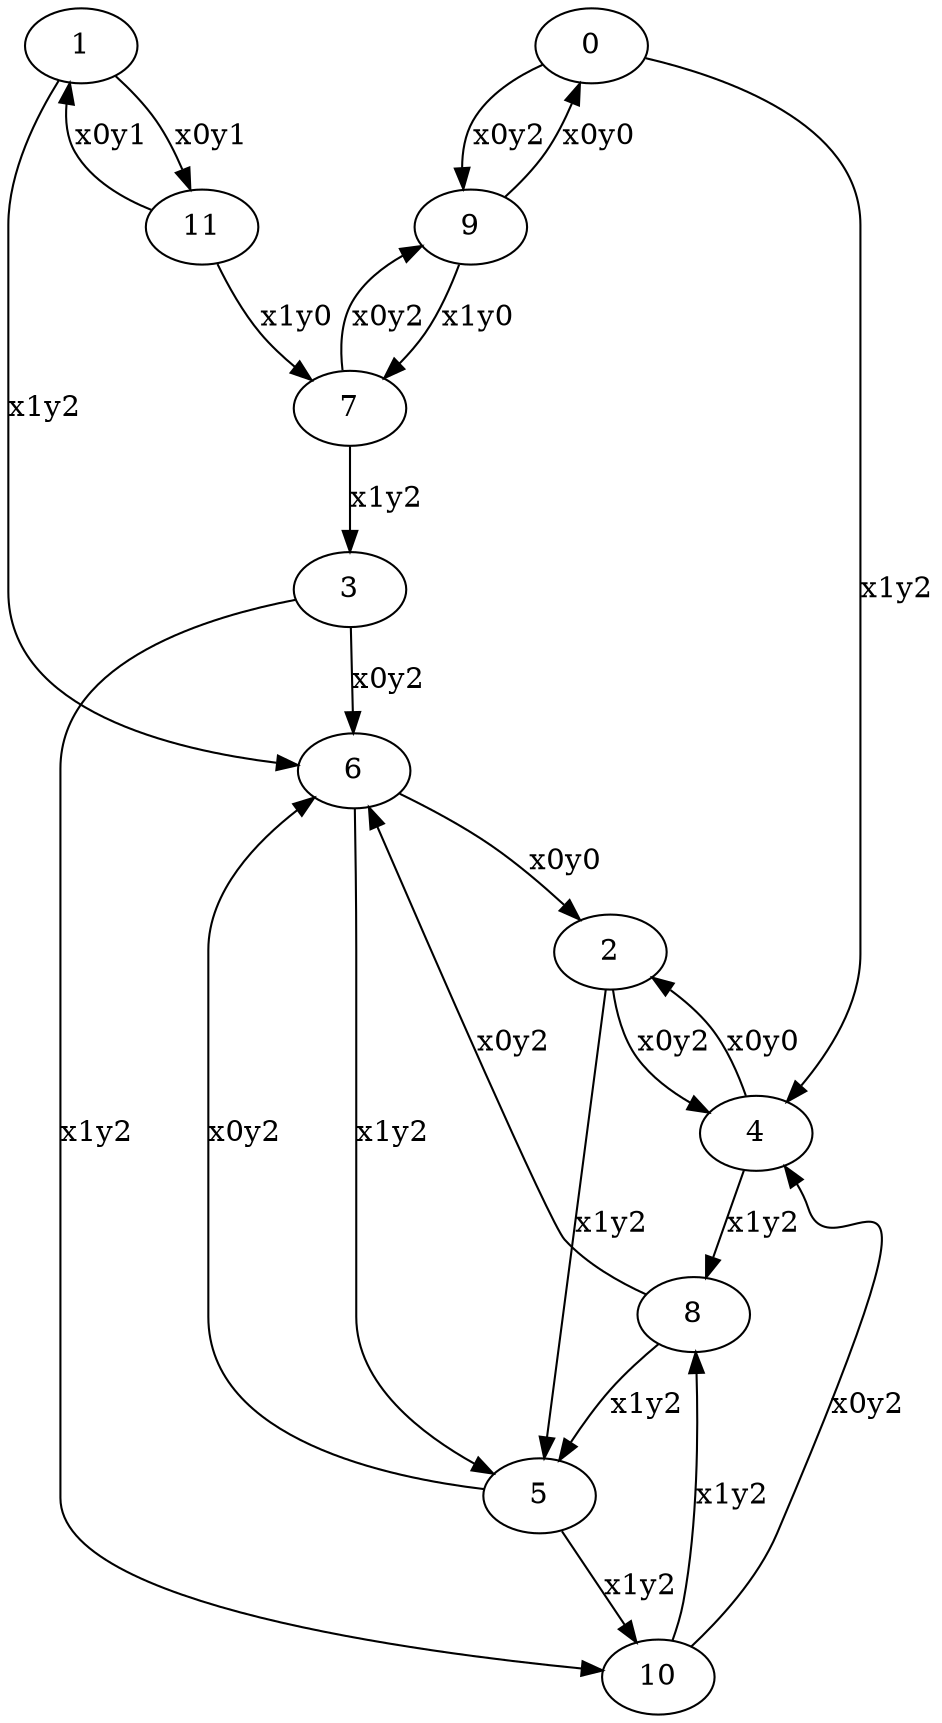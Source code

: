 digraph {
	0 -> 9[label=x0y2];
	0 -> 4[label=x1y2];
	1 -> 11[label=x0y1];
	1 -> 6[label=x1y2];
	2 -> 4[label=x0y2];
	2 -> 5[label=x1y2];
	3 -> 6[label=x0y2];
	3 -> 10[label=x1y2];
	4 -> 2[label=x0y0];
	4 -> 8[label=x1y2];
	5 -> 6[label=x0y2];
	5 -> 10[label=x1y2];
	6 -> 2[label=x0y0];
	6 -> 5[label=x1y2];
	7 -> 9[label=x0y2];
	7 -> 3[label=x1y2];
	8 -> 6[label=x0y2];
	8 -> 5[label=x1y2];
	9 -> 0[label=x0y0];
	9 -> 7[label=x1y0];
	10 -> 4[label=x0y2];
	10 -> 8[label=x1y2];
	11 -> 1[label=x0y1];
	11 -> 7[label=x1y0];
}